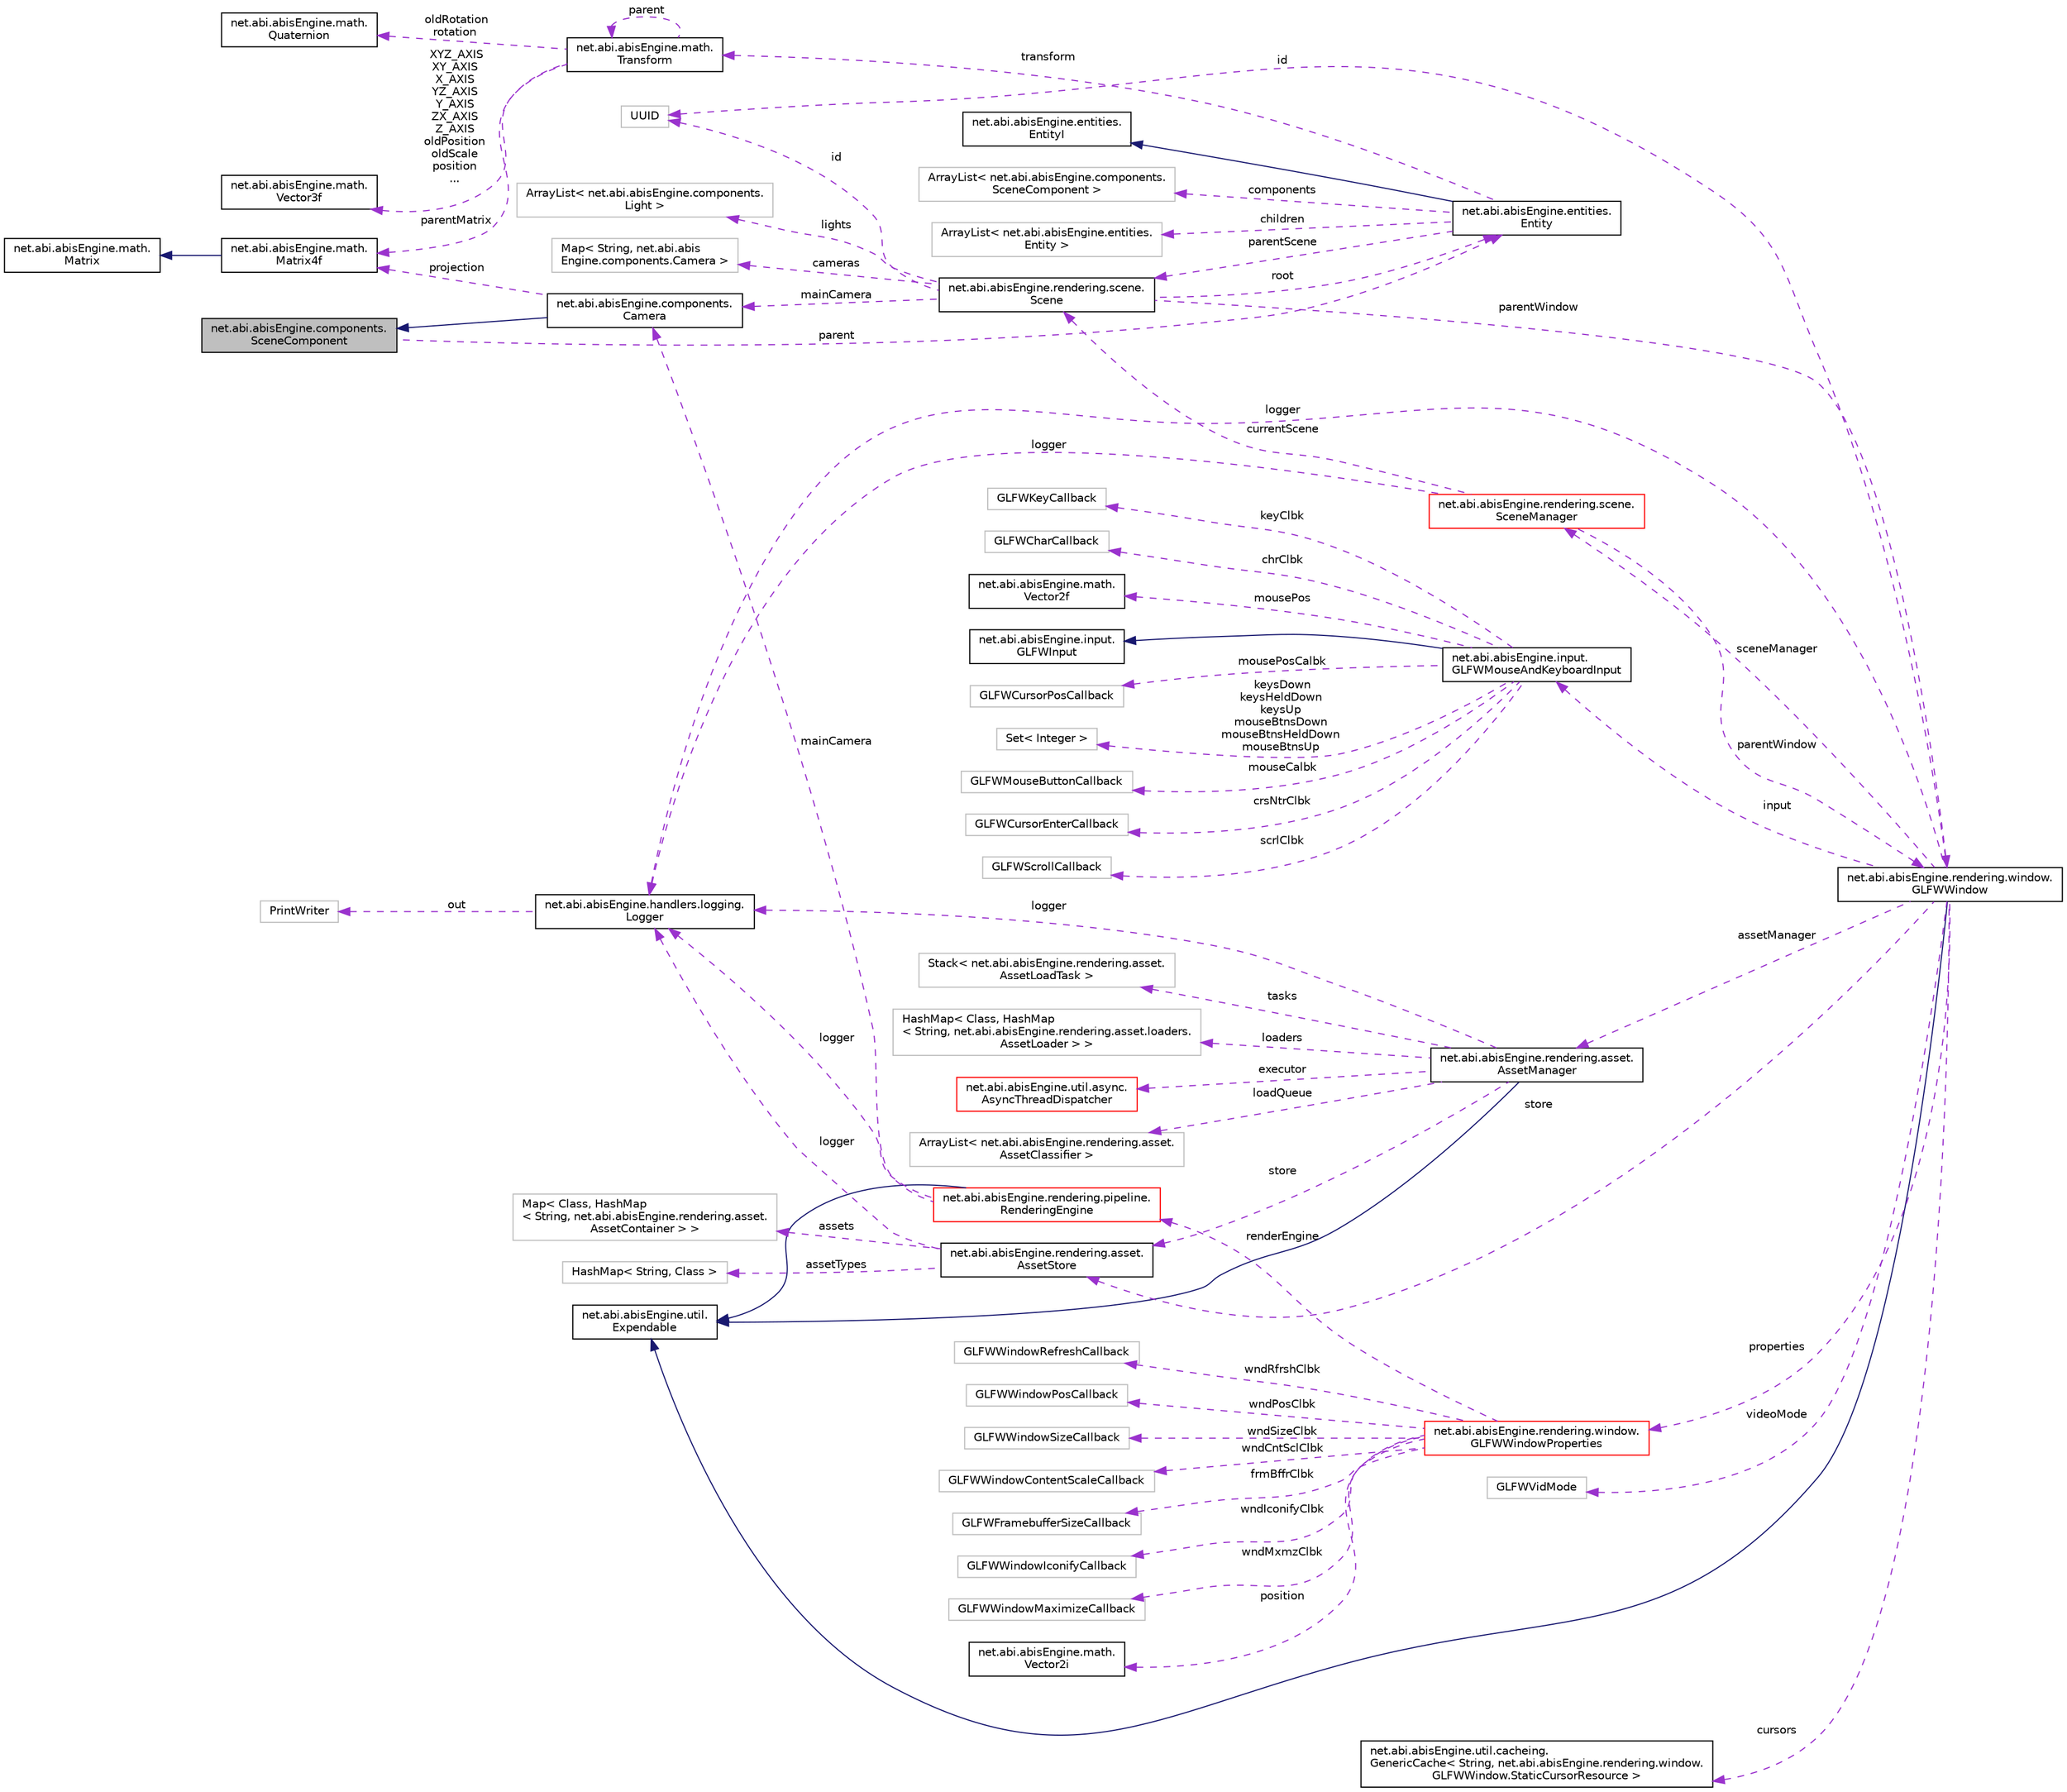 digraph "net.abi.abisEngine.components.SceneComponent"
{
 // LATEX_PDF_SIZE
  edge [fontname="Helvetica",fontsize="10",labelfontname="Helvetica",labelfontsize="10"];
  node [fontname="Helvetica",fontsize="10",shape=record];
  rankdir="LR";
  Node1 [label="net.abi.abisEngine.components.\lSceneComponent",height=0.2,width=0.4,color="black", fillcolor="grey75", style="filled", fontcolor="black",tooltip=" "];
  Node2 -> Node1 [dir="back",color="darkorchid3",fontsize="10",style="dashed",label=" parent" ,fontname="Helvetica"];
  Node2 [label="net.abi.abisEngine.entities.\lEntity",height=0.2,width=0.4,color="black", fillcolor="white", style="filled",URL="$d0/d36/classnet_1_1abi_1_1abis_engine_1_1entities_1_1_entity.html",tooltip=" "];
  Node3 -> Node2 [dir="back",color="midnightblue",fontsize="10",style="solid",fontname="Helvetica"];
  Node3 [label="net.abi.abisEngine.entities.\lEntityI",height=0.2,width=0.4,color="black", fillcolor="white", style="filled",URL="$d6/dd1/interfacenet_1_1abi_1_1abis_engine_1_1entities_1_1_entity_i.html",tooltip=" "];
  Node4 -> Node2 [dir="back",color="darkorchid3",fontsize="10",style="dashed",label=" children" ,fontname="Helvetica"];
  Node4 [label="ArrayList\< net.abi.abisEngine.entities.\lEntity \>",height=0.2,width=0.4,color="grey75", fillcolor="white", style="filled",tooltip=" "];
  Node5 -> Node2 [dir="back",color="darkorchid3",fontsize="10",style="dashed",label=" components" ,fontname="Helvetica"];
  Node5 [label="ArrayList\< net.abi.abisEngine.components.\lSceneComponent \>",height=0.2,width=0.4,color="grey75", fillcolor="white", style="filled",tooltip=" "];
  Node6 -> Node2 [dir="back",color="darkorchid3",fontsize="10",style="dashed",label=" parentScene" ,fontname="Helvetica"];
  Node6 [label="net.abi.abisEngine.rendering.scene.\lScene",height=0.2,width=0.4,color="black", fillcolor="white", style="filled",URL="$d4/d7f/classnet_1_1abi_1_1abis_engine_1_1rendering_1_1scene_1_1_scene.html",tooltip=" "];
  Node7 -> Node6 [dir="back",color="darkorchid3",fontsize="10",style="dashed",label=" parentWindow" ,fontname="Helvetica"];
  Node7 [label="net.abi.abisEngine.rendering.window.\lGLFWWindow",height=0.2,width=0.4,color="black", fillcolor="white", style="filled",URL="$d9/d77/classnet_1_1abi_1_1abis_engine_1_1rendering_1_1window_1_1_g_l_f_w_window.html",tooltip=" "];
  Node8 -> Node7 [dir="back",color="midnightblue",fontsize="10",style="solid",fontname="Helvetica"];
  Node8 [label="net.abi.abisEngine.util.\lExpendable",height=0.2,width=0.4,color="black", fillcolor="white", style="filled",URL="$dd/d27/interfacenet_1_1abi_1_1abis_engine_1_1util_1_1_expendable.html",tooltip=" "];
  Node9 -> Node7 [dir="back",color="darkorchid3",fontsize="10",style="dashed",label=" input" ,fontname="Helvetica"];
  Node9 [label="net.abi.abisEngine.input.\lGLFWMouseAndKeyboardInput",height=0.2,width=0.4,color="black", fillcolor="white", style="filled",URL="$d8/d8a/classnet_1_1abi_1_1abis_engine_1_1input_1_1_g_l_f_w_mouse_and_keyboard_input.html",tooltip=" "];
  Node10 -> Node9 [dir="back",color="midnightblue",fontsize="10",style="solid",fontname="Helvetica"];
  Node10 [label="net.abi.abisEngine.input.\lGLFWInput",height=0.2,width=0.4,color="black", fillcolor="white", style="filled",URL="$d3/d9b/classnet_1_1abi_1_1abis_engine_1_1input_1_1_g_l_f_w_input.html",tooltip=" "];
  Node11 -> Node9 [dir="back",color="darkorchid3",fontsize="10",style="dashed",label=" keysDown\nkeysHeldDown\nkeysUp\nmouseBtnsDown\nmouseBtnsHeldDown\nmouseBtnsUp" ,fontname="Helvetica"];
  Node11 [label="Set\< Integer \>",height=0.2,width=0.4,color="grey75", fillcolor="white", style="filled",tooltip=" "];
  Node12 -> Node9 [dir="back",color="darkorchid3",fontsize="10",style="dashed",label=" mouseCalbk" ,fontname="Helvetica"];
  Node12 [label="GLFWMouseButtonCallback",height=0.2,width=0.4,color="grey75", fillcolor="white", style="filled",tooltip=" "];
  Node13 -> Node9 [dir="back",color="darkorchid3",fontsize="10",style="dashed",label=" crsNtrClbk" ,fontname="Helvetica"];
  Node13 [label="GLFWCursorEnterCallback",height=0.2,width=0.4,color="grey75", fillcolor="white", style="filled",tooltip=" "];
  Node14 -> Node9 [dir="back",color="darkorchid3",fontsize="10",style="dashed",label=" scrlClbk" ,fontname="Helvetica"];
  Node14 [label="GLFWScrollCallback",height=0.2,width=0.4,color="grey75", fillcolor="white", style="filled",tooltip=" "];
  Node15 -> Node9 [dir="back",color="darkorchid3",fontsize="10",style="dashed",label=" keyClbk" ,fontname="Helvetica"];
  Node15 [label="GLFWKeyCallback",height=0.2,width=0.4,color="grey75", fillcolor="white", style="filled",tooltip=" "];
  Node16 -> Node9 [dir="back",color="darkorchid3",fontsize="10",style="dashed",label=" mousePosCalbk" ,fontname="Helvetica"];
  Node16 [label="GLFWCursorPosCallback",height=0.2,width=0.4,color="grey75", fillcolor="white", style="filled",tooltip=" "];
  Node17 -> Node9 [dir="back",color="darkorchid3",fontsize="10",style="dashed",label=" chrClbk" ,fontname="Helvetica"];
  Node17 [label="GLFWCharCallback",height=0.2,width=0.4,color="grey75", fillcolor="white", style="filled",tooltip=" "];
  Node18 -> Node9 [dir="back",color="darkorchid3",fontsize="10",style="dashed",label=" mousePos" ,fontname="Helvetica"];
  Node18 [label="net.abi.abisEngine.math.\lVector2f",height=0.2,width=0.4,color="black", fillcolor="white", style="filled",URL="$dc/db9/classnet_1_1abi_1_1abis_engine_1_1math_1_1_vector2f.html",tooltip=" "];
  Node19 -> Node7 [dir="back",color="darkorchid3",fontsize="10",style="dashed",label=" store" ,fontname="Helvetica"];
  Node19 [label="net.abi.abisEngine.rendering.asset.\lAssetStore",height=0.2,width=0.4,color="black", fillcolor="white", style="filled",URL="$d0/dfb/classnet_1_1abi_1_1abis_engine_1_1rendering_1_1asset_1_1_asset_store.html",tooltip=" "];
  Node20 -> Node19 [dir="back",color="darkorchid3",fontsize="10",style="dashed",label=" assetTypes" ,fontname="Helvetica"];
  Node20 [label="HashMap\< String, Class \>",height=0.2,width=0.4,color="grey75", fillcolor="white", style="filled",tooltip=" "];
  Node21 -> Node19 [dir="back",color="darkorchid3",fontsize="10",style="dashed",label=" assets" ,fontname="Helvetica"];
  Node21 [label="Map\< Class, HashMap\l\< String, net.abi.abisEngine.rendering.asset.\lAssetContainer \> \>",height=0.2,width=0.4,color="grey75", fillcolor="white", style="filled",tooltip=" "];
  Node22 -> Node19 [dir="back",color="darkorchid3",fontsize="10",style="dashed",label=" logger" ,fontname="Helvetica"];
  Node22 [label="net.abi.abisEngine.handlers.logging.\lLogger",height=0.2,width=0.4,color="black", fillcolor="white", style="filled",URL="$d1/d70/classnet_1_1abi_1_1abis_engine_1_1handlers_1_1logging_1_1_logger.html",tooltip=" "];
  Node23 -> Node22 [dir="back",color="darkorchid3",fontsize="10",style="dashed",label=" out" ,fontname="Helvetica"];
  Node23 [label="PrintWriter",height=0.2,width=0.4,color="grey75", fillcolor="white", style="filled",tooltip=" "];
  Node24 -> Node7 [dir="back",color="darkorchid3",fontsize="10",style="dashed",label=" assetManager" ,fontname="Helvetica"];
  Node24 [label="net.abi.abisEngine.rendering.asset.\lAssetManager",height=0.2,width=0.4,color="black", fillcolor="white", style="filled",URL="$d1/d92/classnet_1_1abi_1_1abis_engine_1_1rendering_1_1asset_1_1_asset_manager.html",tooltip=" "];
  Node8 -> Node24 [dir="back",color="midnightblue",fontsize="10",style="solid",fontname="Helvetica"];
  Node25 -> Node24 [dir="back",color="darkorchid3",fontsize="10",style="dashed",label=" loadQueue" ,fontname="Helvetica"];
  Node25 [label="ArrayList\< net.abi.abisEngine.rendering.asset.\lAssetClassifier \>",height=0.2,width=0.4,color="grey75", fillcolor="white", style="filled",tooltip=" "];
  Node26 -> Node24 [dir="back",color="darkorchid3",fontsize="10",style="dashed",label=" tasks" ,fontname="Helvetica"];
  Node26 [label="Stack\< net.abi.abisEngine.rendering.asset.\lAssetLoadTask \>",height=0.2,width=0.4,color="grey75", fillcolor="white", style="filled",tooltip=" "];
  Node27 -> Node24 [dir="back",color="darkorchid3",fontsize="10",style="dashed",label=" loaders" ,fontname="Helvetica"];
  Node27 [label="HashMap\< Class, HashMap\l\< String, net.abi.abisEngine.rendering.asset.loaders.\lAssetLoader \> \>",height=0.2,width=0.4,color="grey75", fillcolor="white", style="filled",tooltip=" "];
  Node19 -> Node24 [dir="back",color="darkorchid3",fontsize="10",style="dashed",label=" store" ,fontname="Helvetica"];
  Node22 -> Node24 [dir="back",color="darkorchid3",fontsize="10",style="dashed",label=" logger" ,fontname="Helvetica"];
  Node28 -> Node24 [dir="back",color="darkorchid3",fontsize="10",style="dashed",label=" executor" ,fontname="Helvetica"];
  Node28 [label="net.abi.abisEngine.util.async.\lAsyncThreadDispatcher",height=0.2,width=0.4,color="red", fillcolor="white", style="filled",URL="$d8/dd7/classnet_1_1abi_1_1abis_engine_1_1util_1_1async_1_1_async_thread_dispatcher.html",tooltip=" "];
  Node30 -> Node7 [dir="back",color="darkorchid3",fontsize="10",style="dashed",label=" id" ,fontname="Helvetica"];
  Node30 [label="UUID",height=0.2,width=0.4,color="grey75", fillcolor="white", style="filled",tooltip=" "];
  Node22 -> Node7 [dir="back",color="darkorchid3",fontsize="10",style="dashed",label=" logger" ,fontname="Helvetica"];
  Node31 -> Node7 [dir="back",color="darkorchid3",fontsize="10",style="dashed",label=" videoMode" ,fontname="Helvetica"];
  Node31 [label="GLFWVidMode",height=0.2,width=0.4,color="grey75", fillcolor="white", style="filled",tooltip=" "];
  Node32 -> Node7 [dir="back",color="darkorchid3",fontsize="10",style="dashed",label=" properties" ,fontname="Helvetica"];
  Node32 [label="net.abi.abisEngine.rendering.window.\lGLFWWindowProperties",height=0.2,width=0.4,color="red", fillcolor="white", style="filled",URL="$d8/d55/classnet_1_1abi_1_1abis_engine_1_1rendering_1_1window_1_1_g_l_f_w_window_properties.html",tooltip=" "];
  Node33 -> Node32 [dir="back",color="darkorchid3",fontsize="10",style="dashed",label=" wndMxmzClbk" ,fontname="Helvetica"];
  Node33 [label="GLFWWindowMaximizeCallback",height=0.2,width=0.4,color="grey75", fillcolor="white", style="filled",tooltip=" "];
  Node34 -> Node32 [dir="back",color="darkorchid3",fontsize="10",style="dashed",label=" position" ,fontname="Helvetica"];
  Node34 [label="net.abi.abisEngine.math.\lVector2i",height=0.2,width=0.4,color="black", fillcolor="white", style="filled",URL="$d9/da1/classnet_1_1abi_1_1abis_engine_1_1math_1_1_vector2i.html",tooltip=" "];
  Node35 -> Node32 [dir="back",color="darkorchid3",fontsize="10",style="dashed",label=" wndRfrshClbk" ,fontname="Helvetica"];
  Node35 [label="GLFWWindowRefreshCallback",height=0.2,width=0.4,color="grey75", fillcolor="white", style="filled",tooltip=" "];
  Node36 -> Node32 [dir="back",color="darkorchid3",fontsize="10",style="dashed",label=" wndPosClbk" ,fontname="Helvetica"];
  Node36 [label="GLFWWindowPosCallback",height=0.2,width=0.4,color="grey75", fillcolor="white", style="filled",tooltip=" "];
  Node37 -> Node32 [dir="back",color="darkorchid3",fontsize="10",style="dashed",label=" wndSizeClbk" ,fontname="Helvetica"];
  Node37 [label="GLFWWindowSizeCallback",height=0.2,width=0.4,color="grey75", fillcolor="white", style="filled",tooltip=" "];
  Node38 -> Node32 [dir="back",color="darkorchid3",fontsize="10",style="dashed",label=" wndCntSclClbk" ,fontname="Helvetica"];
  Node38 [label="GLFWWindowContentScaleCallback",height=0.2,width=0.4,color="grey75", fillcolor="white", style="filled",tooltip=" "];
  Node39 -> Node32 [dir="back",color="darkorchid3",fontsize="10",style="dashed",label=" frmBffrClbk" ,fontname="Helvetica"];
  Node39 [label="GLFWFramebufferSizeCallback",height=0.2,width=0.4,color="grey75", fillcolor="white", style="filled",tooltip=" "];
  Node40 -> Node32 [dir="back",color="darkorchid3",fontsize="10",style="dashed",label=" renderEngine" ,fontname="Helvetica"];
  Node40 [label="net.abi.abisEngine.rendering.pipeline.\lRenderingEngine",height=0.2,width=0.4,color="red", fillcolor="white", style="filled",URL="$d1/dee/classnet_1_1abi_1_1abis_engine_1_1rendering_1_1pipeline_1_1_rendering_engine.html",tooltip=" "];
  Node8 -> Node40 [dir="back",color="midnightblue",fontsize="10",style="solid",fontname="Helvetica"];
  Node22 -> Node40 [dir="back",color="darkorchid3",fontsize="10",style="dashed",label=" logger" ,fontname="Helvetica"];
  Node61 -> Node40 [dir="back",color="darkorchid3",fontsize="10",style="dashed",label=" mainCamera" ,fontname="Helvetica"];
  Node61 [label="net.abi.abisEngine.components.\lCamera",height=0.2,width=0.4,color="black", fillcolor="white", style="filled",URL="$de/d64/classnet_1_1abi_1_1abis_engine_1_1components_1_1_camera.html",tooltip=" "];
  Node1 -> Node61 [dir="back",color="midnightblue",fontsize="10",style="solid",fontname="Helvetica"];
  Node62 -> Node61 [dir="back",color="darkorchid3",fontsize="10",style="dashed",label=" projection" ,fontname="Helvetica"];
  Node62 [label="net.abi.abisEngine.math.\lMatrix4f",height=0.2,width=0.4,color="black", fillcolor="white", style="filled",URL="$d1/d7f/classnet_1_1abi_1_1abis_engine_1_1math_1_1_matrix4f.html",tooltip=" "];
  Node63 -> Node62 [dir="back",color="midnightblue",fontsize="10",style="solid",fontname="Helvetica"];
  Node63 [label="net.abi.abisEngine.math.\lMatrix",height=0.2,width=0.4,color="black", fillcolor="white", style="filled",URL="$d6/d1f/interfacenet_1_1abi_1_1abis_engine_1_1math_1_1_matrix.html",tooltip=" "];
  Node65 -> Node32 [dir="back",color="darkorchid3",fontsize="10",style="dashed",label=" wndIconifyClbk" ,fontname="Helvetica"];
  Node65 [label="GLFWWindowIconifyCallback",height=0.2,width=0.4,color="grey75", fillcolor="white", style="filled",tooltip=" "];
  Node69 -> Node7 [dir="back",color="darkorchid3",fontsize="10",style="dashed",label=" sceneManager" ,fontname="Helvetica"];
  Node69 [label="net.abi.abisEngine.rendering.scene.\lSceneManager",height=0.2,width=0.4,color="red", fillcolor="white", style="filled",URL="$da/df9/classnet_1_1abi_1_1abis_engine_1_1rendering_1_1scene_1_1_scene_manager.html",tooltip=" "];
  Node6 -> Node69 [dir="back",color="darkorchid3",fontsize="10",style="dashed",label=" currentScene" ,fontname="Helvetica"];
  Node7 -> Node69 [dir="back",color="darkorchid3",fontsize="10",style="dashed",label=" parentWindow" ,fontname="Helvetica"];
  Node22 -> Node69 [dir="back",color="darkorchid3",fontsize="10",style="dashed",label=" logger" ,fontname="Helvetica"];
  Node71 -> Node7 [dir="back",color="darkorchid3",fontsize="10",style="dashed",label=" cursors" ,fontname="Helvetica"];
  Node71 [label="net.abi.abisEngine.util.cacheing.\lGenericCache\< String, net.abi.abisEngine.rendering.window.\lGLFWWindow.StaticCursorResource \>",height=0.2,width=0.4,color="black", fillcolor="white", style="filled",URL="$d2/dbf/classnet_1_1abi_1_1abis_engine_1_1util_1_1cacheing_1_1_generic_cache.html",tooltip=" "];
  Node72 -> Node6 [dir="back",color="darkorchid3",fontsize="10",style="dashed",label=" cameras" ,fontname="Helvetica"];
  Node72 [label="Map\< String, net.abi.abis\lEngine.components.Camera \>",height=0.2,width=0.4,color="grey75", fillcolor="white", style="filled",tooltip=" "];
  Node2 -> Node6 [dir="back",color="darkorchid3",fontsize="10",style="dashed",label=" root" ,fontname="Helvetica"];
  Node73 -> Node6 [dir="back",color="darkorchid3",fontsize="10",style="dashed",label=" lights" ,fontname="Helvetica"];
  Node73 [label="ArrayList\< net.abi.abisEngine.components.\lLight \>",height=0.2,width=0.4,color="grey75", fillcolor="white", style="filled",tooltip=" "];
  Node30 -> Node6 [dir="back",color="darkorchid3",fontsize="10",style="dashed",label=" id" ,fontname="Helvetica"];
  Node61 -> Node6 [dir="back",color="darkorchid3",fontsize="10",style="dashed",label=" mainCamera" ,fontname="Helvetica"];
  Node74 -> Node2 [dir="back",color="darkorchid3",fontsize="10",style="dashed",label=" transform" ,fontname="Helvetica"];
  Node74 [label="net.abi.abisEngine.math.\lTransform",height=0.2,width=0.4,color="black", fillcolor="white", style="filled",URL="$db/d33/classnet_1_1abi_1_1abis_engine_1_1math_1_1_transform.html",tooltip=" "];
  Node45 -> Node74 [dir="back",color="darkorchid3",fontsize="10",style="dashed",label=" XYZ_AXIS\nXY_AXIS\nX_AXIS\nYZ_AXIS\nY_AXIS\nZX_AXIS\nZ_AXIS\noldPosition\noldScale\nposition\n..." ,fontname="Helvetica"];
  Node45 [label="net.abi.abisEngine.math.\lVector3f",height=0.2,width=0.4,color="black", fillcolor="white", style="filled",URL="$d3/de5/classnet_1_1abi_1_1abis_engine_1_1math_1_1_vector3f.html",tooltip=" "];
  Node75 -> Node74 [dir="back",color="darkorchid3",fontsize="10",style="dashed",label=" oldRotation\nrotation" ,fontname="Helvetica"];
  Node75 [label="net.abi.abisEngine.math.\lQuaternion",height=0.2,width=0.4,color="black", fillcolor="white", style="filled",URL="$d9/daf/classnet_1_1abi_1_1abis_engine_1_1math_1_1_quaternion.html",tooltip=" "];
  Node74 -> Node74 [dir="back",color="darkorchid3",fontsize="10",style="dashed",label=" parent" ,fontname="Helvetica"];
  Node62 -> Node74 [dir="back",color="darkorchid3",fontsize="10",style="dashed",label=" parentMatrix" ,fontname="Helvetica"];
}
